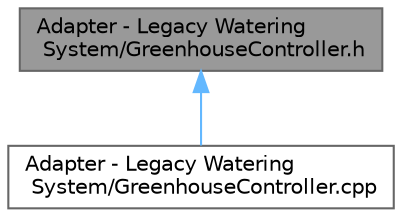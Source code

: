 digraph "Adapter - Legacy Watering System/GreenhouseController.h"
{
 // INTERACTIVE_SVG=YES
 // LATEX_PDF_SIZE
  bgcolor="transparent";
  edge [fontname=Helvetica,fontsize=10,labelfontname=Helvetica,labelfontsize=10];
  node [fontname=Helvetica,fontsize=10,shape=box,height=0.2,width=0.4];
  Node1 [id="Node000001",label="Adapter - Legacy Watering\l System/GreenhouseController.h",height=0.2,width=0.4,color="gray40", fillcolor="grey60", style="filled", fontcolor="black",tooltip=" "];
  Node1 -> Node2 [id="edge1_Node000001_Node000002",dir="back",color="steelblue1",style="solid",tooltip=" "];
  Node2 [id="Node000002",label="Adapter - Legacy Watering\l System/GreenhouseController.cpp",height=0.2,width=0.4,color="grey40", fillcolor="white", style="filled",URL="$_greenhouse_controller_8cpp.html",tooltip=" "];
}
